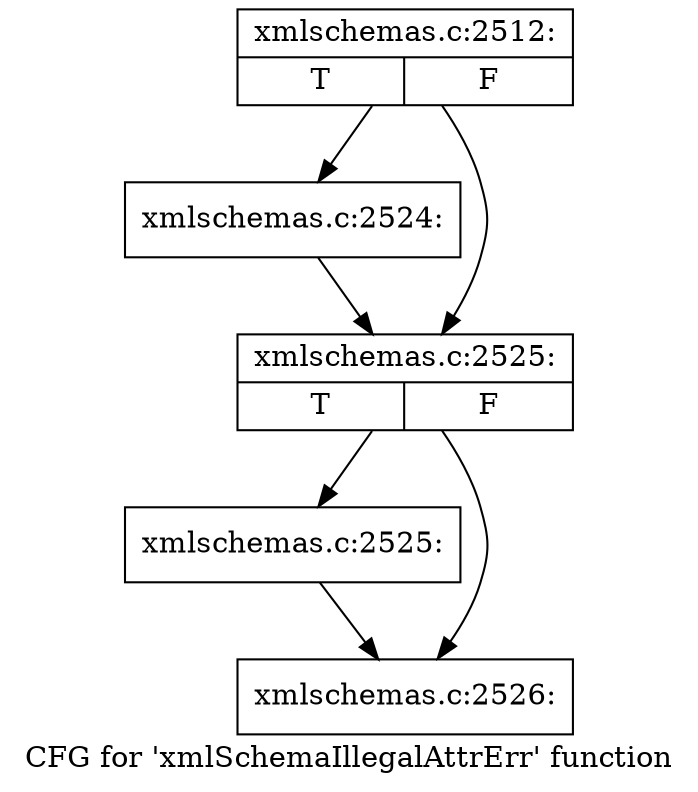 digraph "CFG for 'xmlSchemaIllegalAttrErr' function" {
	label="CFG for 'xmlSchemaIllegalAttrErr' function";

	Node0x55dc640 [shape=record,label="{xmlschemas.c:2512:|{<s0>T|<s1>F}}"];
	Node0x55dc640 -> Node0x450ddd0;
	Node0x55dc640 -> Node0x55e10d0;
	Node0x450ddd0 [shape=record,label="{xmlschemas.c:2524:}"];
	Node0x450ddd0 -> Node0x55e10d0;
	Node0x55e10d0 [shape=record,label="{xmlschemas.c:2525:|{<s0>T|<s1>F}}"];
	Node0x55e10d0 -> Node0x55e18f0;
	Node0x55e10d0 -> Node0x55e1940;
	Node0x55e18f0 [shape=record,label="{xmlschemas.c:2525:}"];
	Node0x55e18f0 -> Node0x55e1940;
	Node0x55e1940 [shape=record,label="{xmlschemas.c:2526:}"];
}
